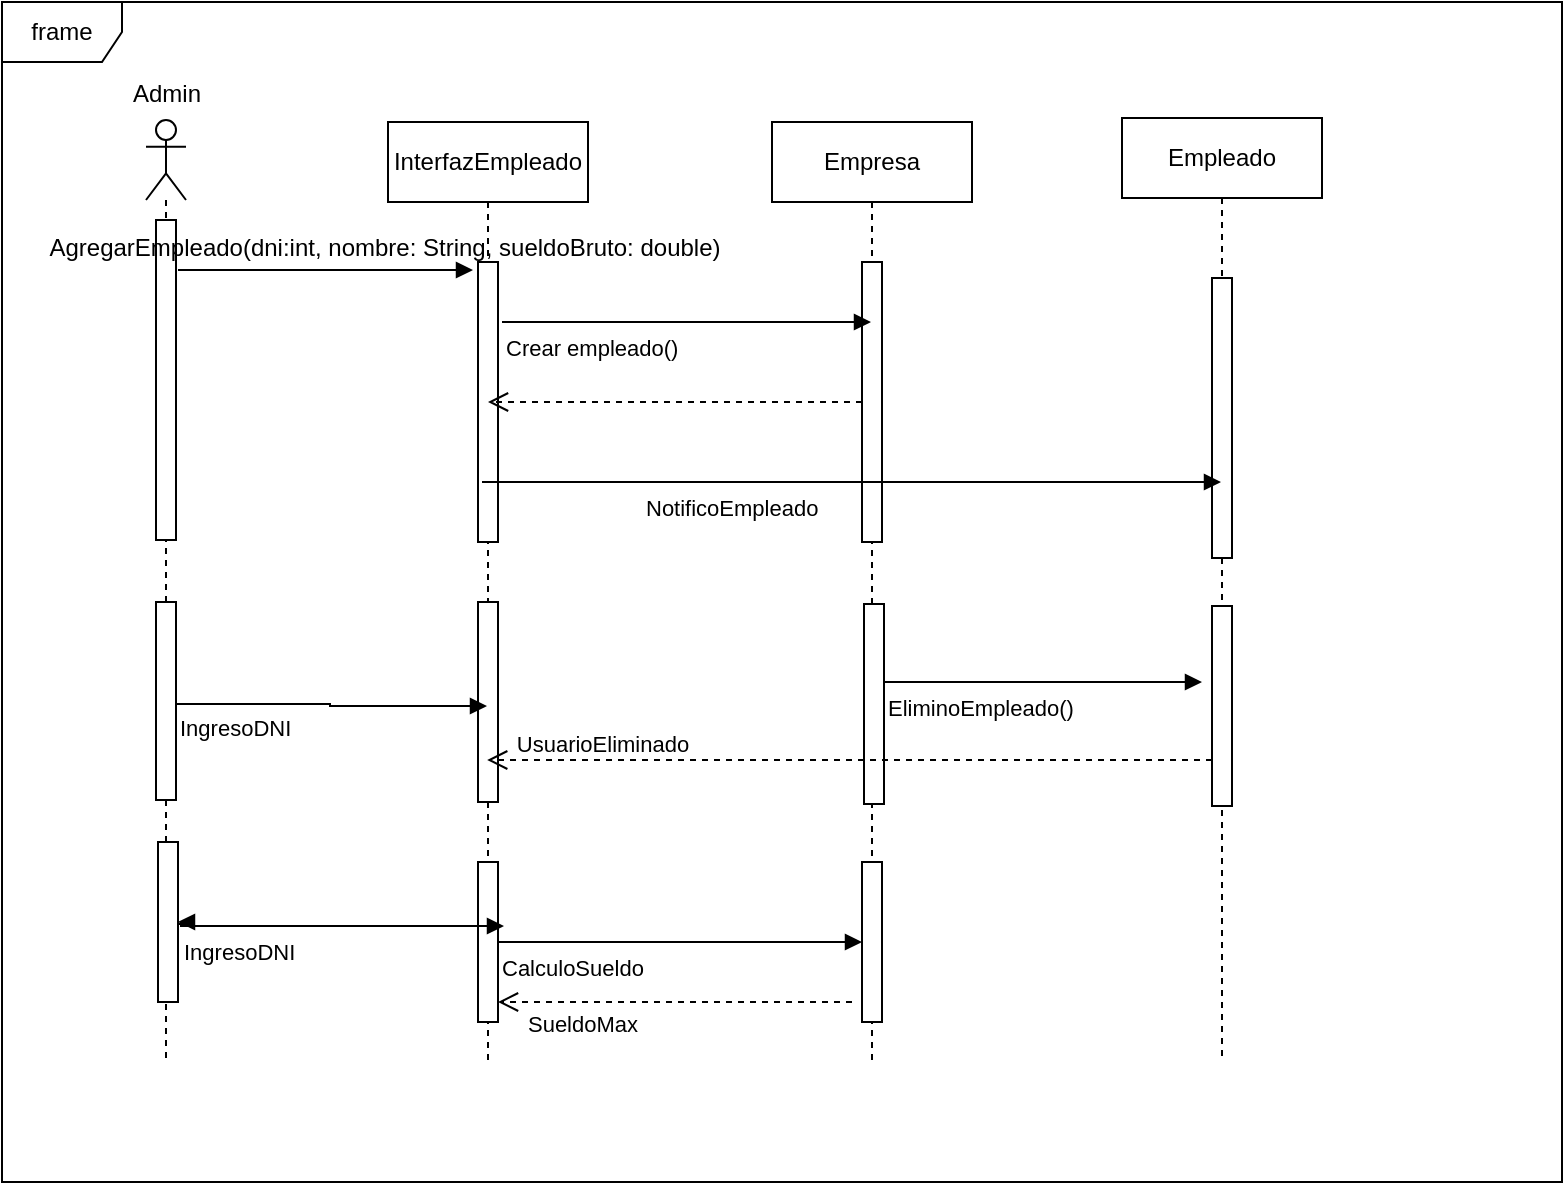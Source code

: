 <mxfile version="24.2.3" type="device">
  <diagram name="Page-1" id="2YBvvXClWsGukQMizWep">
    <mxGraphModel dx="1045" dy="445" grid="1" gridSize="10" guides="1" tooltips="1" connect="1" arrows="1" fold="1" page="1" pageScale="1" pageWidth="850" pageHeight="1100" math="0" shadow="0">
      <root>
        <mxCell id="0" />
        <mxCell id="1" parent="0" />
        <mxCell id="aM9ryv3xv72pqoxQDRHE-1" value="Empresa" style="shape=umlLifeline;perimeter=lifelinePerimeter;whiteSpace=wrap;html=1;container=0;dropTarget=0;collapsible=0;recursiveResize=0;outlineConnect=0;portConstraint=eastwest;newEdgeStyle={&quot;edgeStyle&quot;:&quot;elbowEdgeStyle&quot;,&quot;elbow&quot;:&quot;vertical&quot;,&quot;curved&quot;:0,&quot;rounded&quot;:0};" parent="1" vertex="1">
          <mxGeometry x="425" y="120" width="100" height="470" as="geometry" />
        </mxCell>
        <mxCell id="aM9ryv3xv72pqoxQDRHE-2" value="" style="html=1;points=[];perimeter=orthogonalPerimeter;outlineConnect=0;targetShapes=umlLifeline;portConstraint=eastwest;newEdgeStyle={&quot;edgeStyle&quot;:&quot;elbowEdgeStyle&quot;,&quot;elbow&quot;:&quot;vertical&quot;,&quot;curved&quot;:0,&quot;rounded&quot;:0};" parent="aM9ryv3xv72pqoxQDRHE-1" vertex="1">
          <mxGeometry x="45" y="70" width="10" height="140" as="geometry" />
        </mxCell>
        <mxCell id="aM9ryv3xv72pqoxQDRHE-5" value="Empleado" style="shape=umlLifeline;perimeter=lifelinePerimeter;whiteSpace=wrap;html=1;container=0;dropTarget=0;collapsible=0;recursiveResize=0;outlineConnect=0;portConstraint=eastwest;newEdgeStyle={&quot;edgeStyle&quot;:&quot;elbowEdgeStyle&quot;,&quot;elbow&quot;:&quot;vertical&quot;,&quot;curved&quot;:0,&quot;rounded&quot;:0};" parent="1" vertex="1">
          <mxGeometry x="600" y="118" width="100" height="472" as="geometry" />
        </mxCell>
        <mxCell id="aM9ryv3xv72pqoxQDRHE-6" value="" style="html=1;points=[];perimeter=orthogonalPerimeter;outlineConnect=0;targetShapes=umlLifeline;portConstraint=eastwest;newEdgeStyle={&quot;edgeStyle&quot;:&quot;elbowEdgeStyle&quot;,&quot;elbow&quot;:&quot;vertical&quot;,&quot;curved&quot;:0,&quot;rounded&quot;:0};" parent="aM9ryv3xv72pqoxQDRHE-5" vertex="1">
          <mxGeometry x="45" y="80" width="10" height="140" as="geometry" />
        </mxCell>
        <mxCell id="SkZwhcvVAS_UZDdOI-pb-2" value="" style="shape=umlLifeline;perimeter=lifelinePerimeter;whiteSpace=wrap;html=1;container=1;dropTarget=0;collapsible=0;recursiveResize=0;outlineConnect=0;portConstraint=eastwest;newEdgeStyle={&quot;curved&quot;:0,&quot;rounded&quot;:0};participant=umlActor;" vertex="1" parent="1">
          <mxGeometry x="112" y="119" width="20" height="471" as="geometry" />
        </mxCell>
        <mxCell id="SkZwhcvVAS_UZDdOI-pb-4" value="" style="html=1;points=[[0,0,0,0,5],[0,1,0,0,-5],[1,0,0,0,5],[1,1,0,0,-5]];perimeter=orthogonalPerimeter;outlineConnect=0;targetShapes=umlLifeline;portConstraint=eastwest;newEdgeStyle={&quot;curved&quot;:0,&quot;rounded&quot;:0};" vertex="1" parent="SkZwhcvVAS_UZDdOI-pb-2">
          <mxGeometry x="5" y="50" width="10" height="160" as="geometry" />
        </mxCell>
        <mxCell id="SkZwhcvVAS_UZDdOI-pb-42" value="" style="html=1;points=[[0,0,0,0,5],[0,1,0,0,-5],[1,0,0,0,5],[1,1,0,0,-5]];perimeter=orthogonalPerimeter;outlineConnect=0;targetShapes=umlLifeline;portConstraint=eastwest;newEdgeStyle={&quot;curved&quot;:0,&quot;rounded&quot;:0};" vertex="1" parent="SkZwhcvVAS_UZDdOI-pb-2">
          <mxGeometry x="5" y="241" width="10" height="99" as="geometry" />
        </mxCell>
        <mxCell id="SkZwhcvVAS_UZDdOI-pb-3" value="Admin" style="text;html=1;align=center;verticalAlign=middle;resizable=0;points=[];autosize=1;strokeColor=none;fillColor=none;" vertex="1" parent="1">
          <mxGeometry x="92" y="91" width="60" height="30" as="geometry" />
        </mxCell>
        <mxCell id="SkZwhcvVAS_UZDdOI-pb-7" value="frame" style="shape=umlFrame;whiteSpace=wrap;html=1;pointerEvents=0;" vertex="1" parent="1">
          <mxGeometry x="40" y="60" width="780" height="590" as="geometry" />
        </mxCell>
        <mxCell id="SkZwhcvVAS_UZDdOI-pb-9" value="InterfazEmpleado" style="shape=umlLifeline;perimeter=lifelinePerimeter;whiteSpace=wrap;html=1;container=0;dropTarget=0;collapsible=0;recursiveResize=0;outlineConnect=0;portConstraint=eastwest;newEdgeStyle={&quot;edgeStyle&quot;:&quot;elbowEdgeStyle&quot;,&quot;elbow&quot;:&quot;vertical&quot;,&quot;curved&quot;:0,&quot;rounded&quot;:0};" vertex="1" parent="1">
          <mxGeometry x="233" y="120" width="100" height="470" as="geometry" />
        </mxCell>
        <mxCell id="SkZwhcvVAS_UZDdOI-pb-10" value="" style="html=1;points=[];perimeter=orthogonalPerimeter;outlineConnect=0;targetShapes=umlLifeline;portConstraint=eastwest;newEdgeStyle={&quot;edgeStyle&quot;:&quot;elbowEdgeStyle&quot;,&quot;elbow&quot;:&quot;vertical&quot;,&quot;curved&quot;:0,&quot;rounded&quot;:0};" vertex="1" parent="SkZwhcvVAS_UZDdOI-pb-9">
          <mxGeometry x="45" y="70" width="10" height="140" as="geometry" />
        </mxCell>
        <mxCell id="SkZwhcvVAS_UZDdOI-pb-19" value="&lt;span style=&quot;color: rgba(0, 0, 0, 0); font-family: monospace; font-size: 0px; text-align: start;&quot;&gt;%3CmxGraphModel%3E%3Croot%3E%3CmxCell%20id%3D%220%22%2F%3E%3CmxCell%20id%3D%221%22%20parent%3D%220%22%2F%3E%3CmxCell%20id%3D%222%22%20value%3D%22IngresoDNI%22%20style%3D%22endArrow%3Dblock%3BendFill%3D1%3Bhtml%3D1%3BedgeStyle%3DorthogonalEdgeStyle%3Balign%3Dleft%3BverticalAlign%3Dtop%3Brounded%3D0%3B%22%20edge%3D%221%22%20parent%3D%221%22%3E%3CmxGeometry%20x%3D%22-1%22%20relative%3D%221%22%20as%3D%22geometry%22%3E%3CmxPoint%20x%3D%22120%22%20y%3D%22510%22%20as%3D%22sourcePoint%22%2F%3E%3CmxPoint%20x%3D%22280%22%20y%3D%22510%22%20as%3D%22targetPoint%22%2F%3E%3C%2FmxGeometry%3E%3C%2FmxCell%3E%3CmxCell%20id%3D%223%22%20value%3D%221%22%20style%3D%22edgeLabel%3Bresizable%3D0%3Bhtml%3D1%3Balign%3Dleft%3BverticalAlign%3Dbottom%3B%22%20connectable%3D%220%22%20vertex%3D%221%22%20parent%3D%222%22%3E%3CmxGeometry%20x%3D%22-1%22%20relative%3D%221%22%20as%3D%22geometry%22%2F%3E%3C%2FmxCell%3E%3C%2Froot%3E%3C%2FmxGraphModel%3E&lt;/span&gt;" style="html=1;points=[[0,0,0,0,5],[0,1,0,0,-5],[1,0,0,0,5],[1,1,0,0,-5]];perimeter=orthogonalPerimeter;outlineConnect=0;targetShapes=umlLifeline;portConstraint=eastwest;newEdgeStyle={&quot;curved&quot;:0,&quot;rounded&quot;:0};" vertex="1" parent="SkZwhcvVAS_UZDdOI-pb-9">
          <mxGeometry x="45" y="240" width="10" height="100" as="geometry" />
        </mxCell>
        <mxCell id="SkZwhcvVAS_UZDdOI-pb-26" value="" style="html=1;points=[[0,0,0,0,5],[0,1,0,0,-5],[1,0,0,0,5],[1,1,0,0,-5]];perimeter=orthogonalPerimeter;outlineConnect=0;targetShapes=umlLifeline;portConstraint=eastwest;newEdgeStyle={&quot;curved&quot;:0,&quot;rounded&quot;:0};" vertex="1" parent="SkZwhcvVAS_UZDdOI-pb-9">
          <mxGeometry x="45" y="370" width="10" height="80" as="geometry" />
        </mxCell>
        <mxCell id="SkZwhcvVAS_UZDdOI-pb-11" value="" style="html=1;verticalAlign=bottom;endArrow=block;curved=0;rounded=0;" edge="1" parent="1">
          <mxGeometry width="80" relative="1" as="geometry">
            <mxPoint x="128" y="194" as="sourcePoint" />
            <mxPoint x="275.5" y="194" as="targetPoint" />
          </mxGeometry>
        </mxCell>
        <mxCell id="SkZwhcvVAS_UZDdOI-pb-12" value="AgregarEmpleado(dni:int, nombre: String, sueldoBruto: double)" style="text;html=1;align=center;verticalAlign=middle;resizable=0;points=[];autosize=1;strokeColor=none;fillColor=none;" vertex="1" parent="1">
          <mxGeometry x="51" y="168" width="360" height="30" as="geometry" />
        </mxCell>
        <mxCell id="SkZwhcvVAS_UZDdOI-pb-14" value="Crear empleado()" style="endArrow=block;endFill=1;html=1;edgeStyle=orthogonalEdgeStyle;align=left;verticalAlign=top;rounded=0;" edge="1" parent="1" target="aM9ryv3xv72pqoxQDRHE-1">
          <mxGeometry x="-1" relative="1" as="geometry">
            <mxPoint x="290" y="220" as="sourcePoint" />
            <mxPoint x="450" y="220" as="targetPoint" />
            <Array as="points">
              <mxPoint x="420" y="220" />
              <mxPoint x="420" y="220" />
            </Array>
          </mxGeometry>
        </mxCell>
        <mxCell id="SkZwhcvVAS_UZDdOI-pb-16" value="" style="html=1;verticalAlign=bottom;endArrow=open;dashed=1;endSize=8;curved=0;rounded=0;" edge="1" parent="1" target="SkZwhcvVAS_UZDdOI-pb-9">
          <mxGeometry relative="1" as="geometry">
            <mxPoint x="470" y="260" as="sourcePoint" />
            <mxPoint x="420" y="260" as="targetPoint" />
          </mxGeometry>
        </mxCell>
        <mxCell id="SkZwhcvVAS_UZDdOI-pb-17" value="NotificoEmpleado" style="endArrow=block;endFill=1;html=1;edgeStyle=orthogonalEdgeStyle;align=left;verticalAlign=top;rounded=0;" edge="1" parent="1" target="aM9ryv3xv72pqoxQDRHE-5">
          <mxGeometry x="-0.567" relative="1" as="geometry">
            <mxPoint x="280" y="300" as="sourcePoint" />
            <mxPoint x="465" y="300" as="targetPoint" />
            <Array as="points">
              <mxPoint x="550" y="300" />
              <mxPoint x="550" y="300" />
            </Array>
            <mxPoint as="offset" />
          </mxGeometry>
        </mxCell>
        <mxCell id="SkZwhcvVAS_UZDdOI-pb-20" value="" style="html=1;points=[[0,0,0,0,5],[0,1,0,0,-5],[1,0,0,0,5],[1,1,0,0,-5]];perimeter=orthogonalPerimeter;outlineConnect=0;targetShapes=umlLifeline;portConstraint=eastwest;newEdgeStyle={&quot;curved&quot;:0,&quot;rounded&quot;:0};" vertex="1" parent="1">
          <mxGeometry x="471" y="361" width="10" height="100" as="geometry" />
        </mxCell>
        <mxCell id="SkZwhcvVAS_UZDdOI-pb-21" value="" style="html=1;points=[[0,0,0,0,5],[0,1,0,0,-5],[1,0,0,0,5],[1,1,0,0,-5]];perimeter=orthogonalPerimeter;outlineConnect=0;targetShapes=umlLifeline;portConstraint=eastwest;newEdgeStyle={&quot;curved&quot;:0,&quot;rounded&quot;:0};" vertex="1" parent="1">
          <mxGeometry x="645" y="362" width="10" height="100" as="geometry" />
        </mxCell>
        <mxCell id="SkZwhcvVAS_UZDdOI-pb-24" value="EliminoEmpleado()" style="endArrow=block;endFill=1;html=1;edgeStyle=orthogonalEdgeStyle;align=left;verticalAlign=top;rounded=0;" edge="1" parent="1">
          <mxGeometry x="-1" relative="1" as="geometry">
            <mxPoint x="481" y="400" as="sourcePoint" />
            <mxPoint x="640" y="400" as="targetPoint" />
            <Array as="points">
              <mxPoint x="561" y="400" />
              <mxPoint x="561" y="400" />
            </Array>
          </mxGeometry>
        </mxCell>
        <mxCell id="SkZwhcvVAS_UZDdOI-pb-25" value="UsuarioEliminado" style="html=1;verticalAlign=bottom;endArrow=open;dashed=1;endSize=8;curved=0;rounded=0;" edge="1" parent="1">
          <mxGeometry x="0.683" y="1" relative="1" as="geometry">
            <mxPoint x="645" y="439" as="sourcePoint" />
            <mxPoint x="282.591" y="439" as="targetPoint" />
            <mxPoint as="offset" />
          </mxGeometry>
        </mxCell>
        <mxCell id="SkZwhcvVAS_UZDdOI-pb-27" value="" style="html=1;points=[[0,0,0,0,5],[0,1,0,0,-5],[1,0,0,0,5],[1,1,0,0,-5]];perimeter=orthogonalPerimeter;outlineConnect=0;targetShapes=umlLifeline;portConstraint=eastwest;newEdgeStyle={&quot;curved&quot;:0,&quot;rounded&quot;:0};" vertex="1" parent="1">
          <mxGeometry x="470" y="490" width="10" height="80" as="geometry" />
        </mxCell>
        <mxCell id="SkZwhcvVAS_UZDdOI-pb-29" value="IngresoDNI" style="endArrow=block;endFill=1;html=1;edgeStyle=orthogonalEdgeStyle;align=left;verticalAlign=top;rounded=0;" edge="1" parent="1">
          <mxGeometry x="-1" relative="1" as="geometry">
            <mxPoint x="129" y="522.0" as="sourcePoint" />
            <mxPoint x="291" y="522" as="targetPoint" />
            <Array as="points" />
          </mxGeometry>
        </mxCell>
        <mxCell id="SkZwhcvVAS_UZDdOI-pb-31" value="IngresoDNI" style="endArrow=block;endFill=1;html=1;edgeStyle=orthogonalEdgeStyle;align=left;verticalAlign=top;rounded=0;" edge="1" parent="1" target="SkZwhcvVAS_UZDdOI-pb-9">
          <mxGeometry x="-1" relative="1" as="geometry">
            <mxPoint x="127" y="410.0" as="sourcePoint" />
            <mxPoint x="280" y="411" as="targetPoint" />
            <Array as="points">
              <mxPoint x="127" y="411" />
              <mxPoint x="204" y="411" />
              <mxPoint x="204" y="412" />
            </Array>
          </mxGeometry>
        </mxCell>
        <mxCell id="SkZwhcvVAS_UZDdOI-pb-34" value="CalculoSueldo" style="endArrow=block;endFill=1;html=1;edgeStyle=orthogonalEdgeStyle;align=left;verticalAlign=top;rounded=0;" edge="1" parent="1" source="SkZwhcvVAS_UZDdOI-pb-26" target="SkZwhcvVAS_UZDdOI-pb-27">
          <mxGeometry x="-1" relative="1" as="geometry">
            <mxPoint x="300" y="529.55" as="sourcePoint" />
            <mxPoint x="460" y="529.55" as="targetPoint" />
          </mxGeometry>
        </mxCell>
        <mxCell id="SkZwhcvVAS_UZDdOI-pb-36" value="SueldoMax" style="html=1;verticalAlign=bottom;endArrow=open;dashed=1;endSize=8;curved=0;rounded=0;" edge="1" parent="1" target="SkZwhcvVAS_UZDdOI-pb-26">
          <mxGeometry x="0.525" y="20" relative="1" as="geometry">
            <mxPoint x="465" y="560" as="sourcePoint" />
            <mxPoint x="385" y="560" as="targetPoint" />
            <mxPoint as="offset" />
          </mxGeometry>
        </mxCell>
        <mxCell id="SkZwhcvVAS_UZDdOI-pb-44" value="" style="endArrow=block;endFill=1;html=1;edgeStyle=orthogonalEdgeStyle;align=left;verticalAlign=top;rounded=0;" edge="1" parent="1" target="SkZwhcvVAS_UZDdOI-pb-43">
          <mxGeometry x="-1" relative="1" as="geometry">
            <mxPoint x="120" y="510" as="sourcePoint" />
            <mxPoint x="280" y="510" as="targetPoint" />
          </mxGeometry>
        </mxCell>
        <mxCell id="SkZwhcvVAS_UZDdOI-pb-45" value="1" style="edgeLabel;resizable=0;html=1;align=left;verticalAlign=bottom;" connectable="0" vertex="1" parent="SkZwhcvVAS_UZDdOI-pb-44">
          <mxGeometry x="-1" relative="1" as="geometry" />
        </mxCell>
        <mxCell id="SkZwhcvVAS_UZDdOI-pb-43" value="" style="html=1;points=[[0,0,0,0,5],[0,1,0,0,-5],[1,0,0,0,5],[1,1,0,0,-5]];perimeter=orthogonalPerimeter;outlineConnect=0;targetShapes=umlLifeline;portConstraint=eastwest;newEdgeStyle={&quot;curved&quot;:0,&quot;rounded&quot;:0};" vertex="1" parent="1">
          <mxGeometry x="118" y="480" width="10" height="80" as="geometry" />
        </mxCell>
      </root>
    </mxGraphModel>
  </diagram>
</mxfile>
